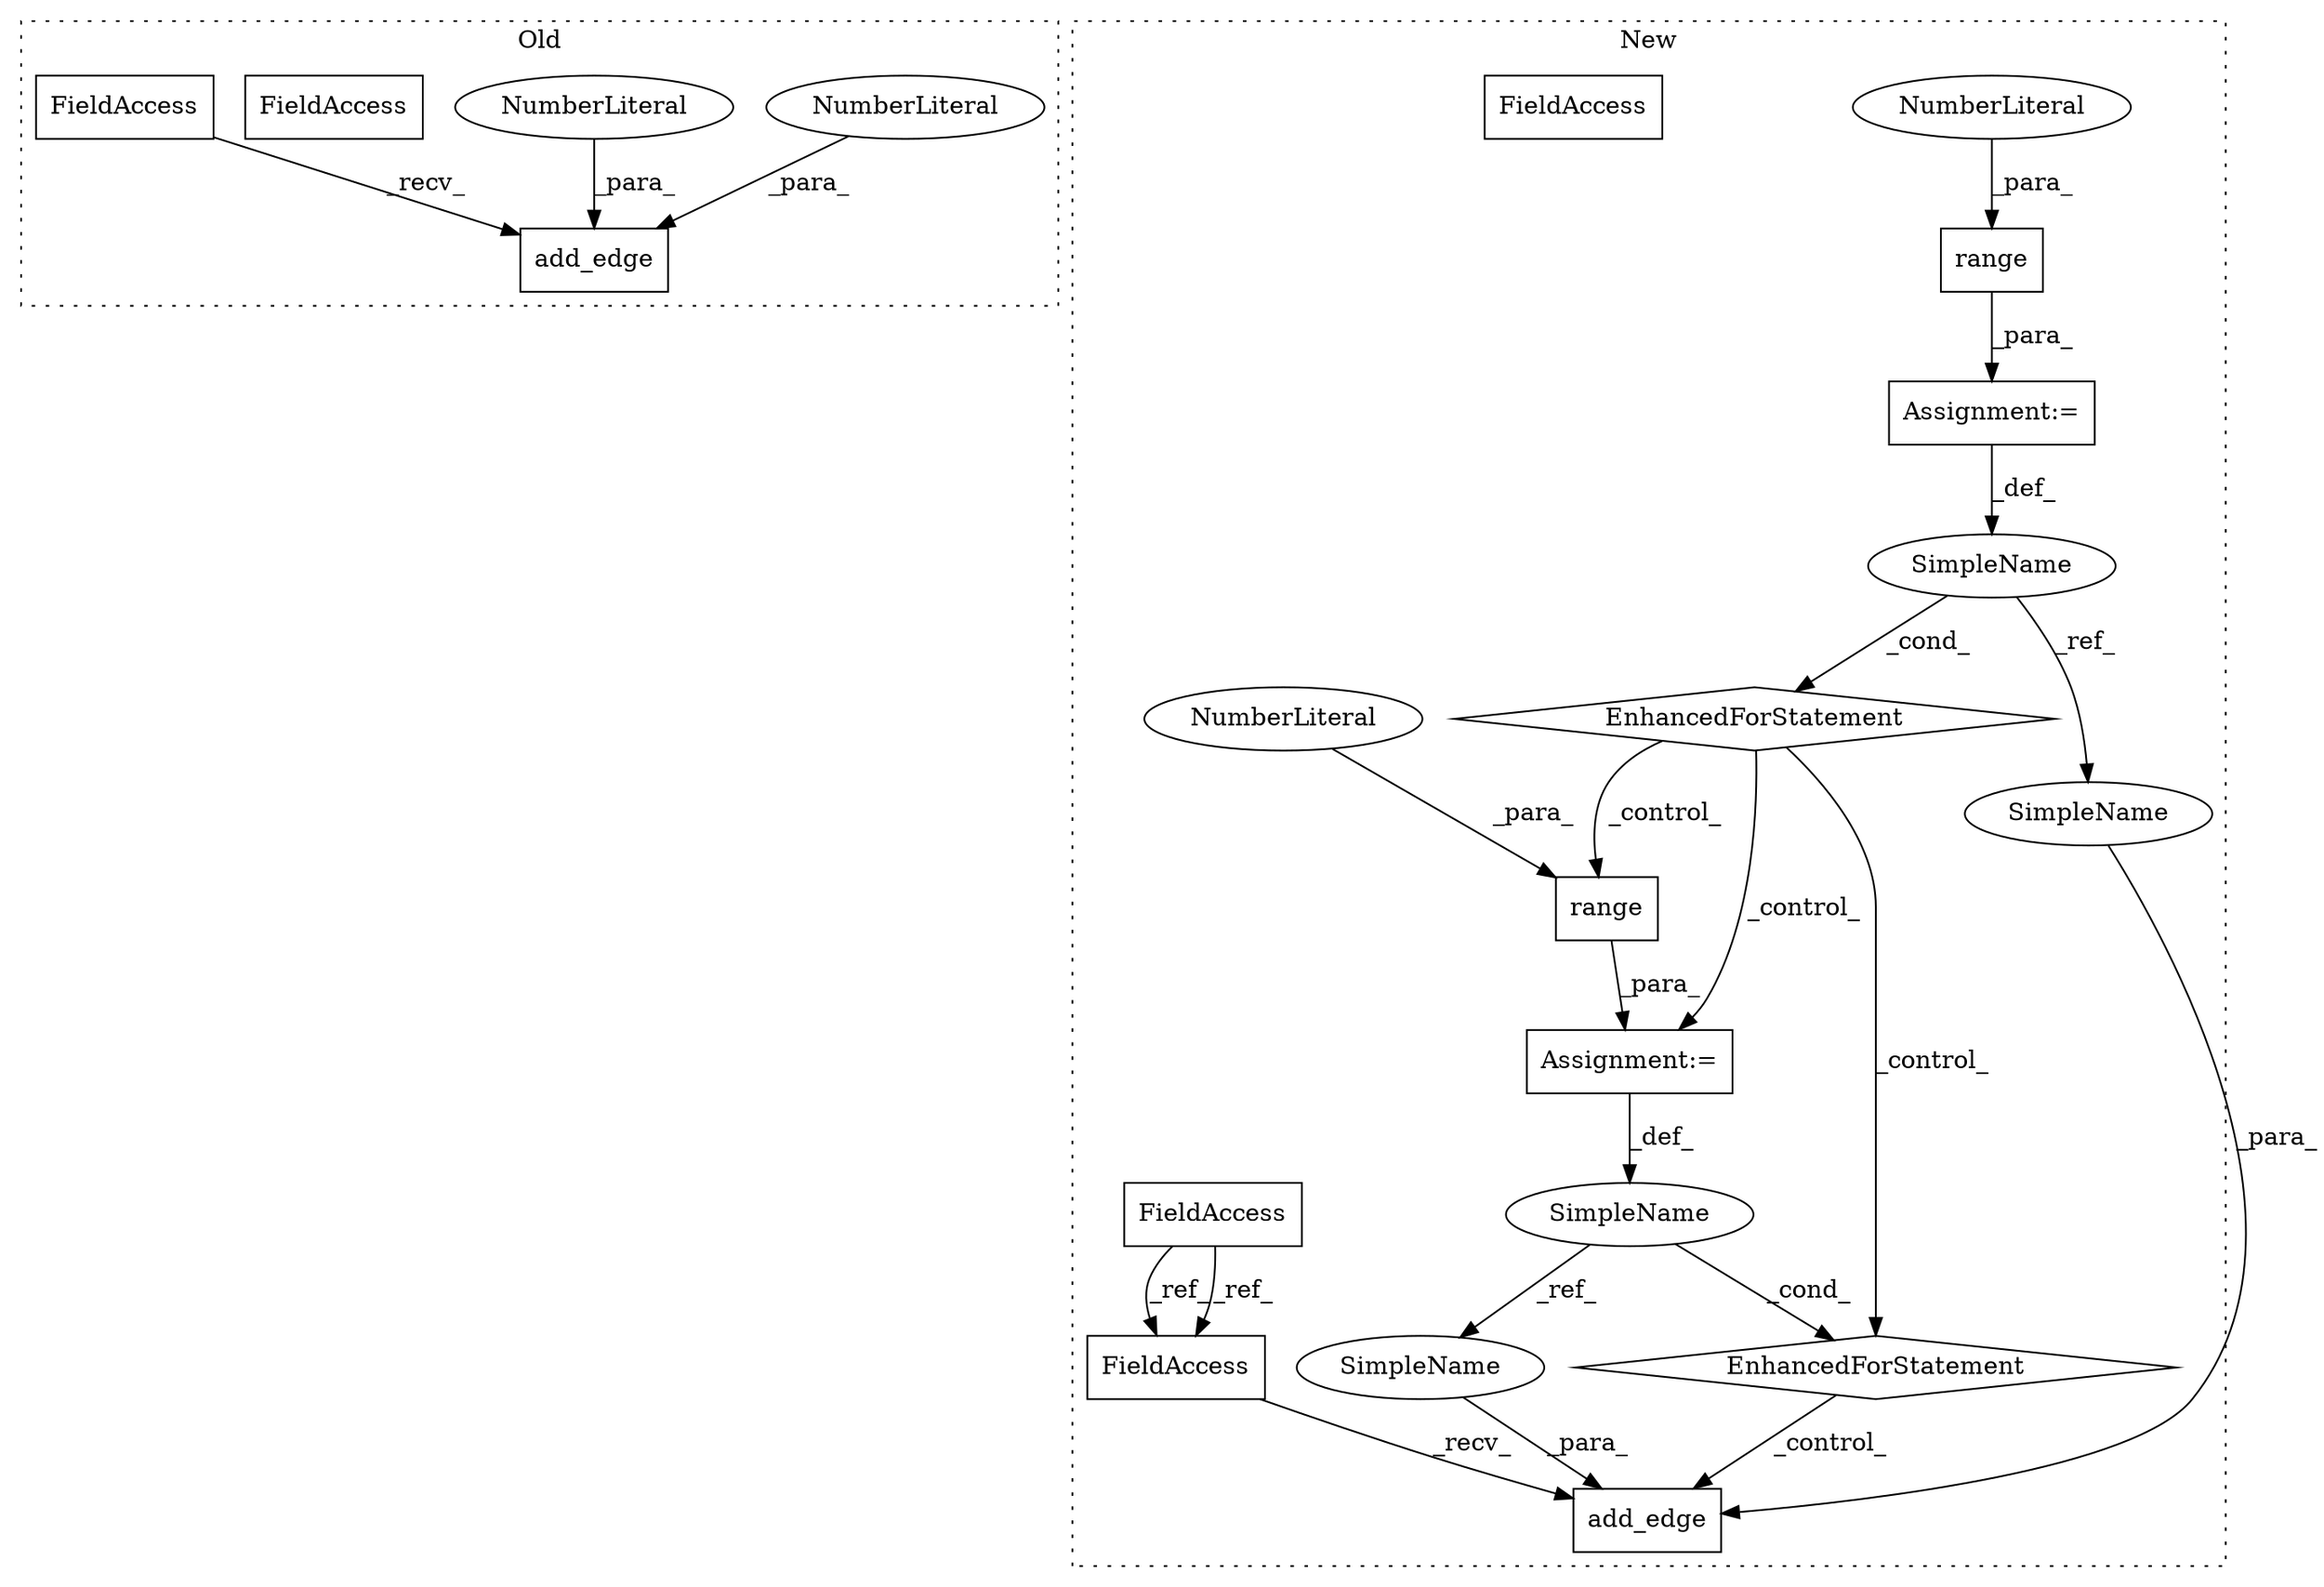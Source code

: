 digraph G {
subgraph cluster0 {
1 [label="add_edge" a="32" s="739,751" l="9,1" shape="box"];
11 [label="NumberLiteral" a="34" s="750" l="1" shape="ellipse"];
12 [label="NumberLiteral" a="34" s="748" l="1" shape="ellipse"];
14 [label="FieldAccess" a="22" s="737" l="1" shape="box"];
21 [label="FieldAccess" a="22" s="737" l="1" shape="box"];
label = "Old";
style="dotted";
}
subgraph cluster1 {
2 [label="add_edge" a="32" s="846,858" l="9,1" shape="box"];
3 [label="Assignment:=" a="7" s="757,832" l="57,2" shape="box"];
4 [label="Assignment:=" a="7" s="676,747" l="53,2" shape="box"];
5 [label="EnhancedForStatement" a="70" s="757,832" l="57,2" shape="diamond"];
6 [label="SimpleName" a="42" s="733" l="1" shape="ellipse"];
7 [label="EnhancedForStatement" a="70" s="676,747" l="53,2" shape="diamond"];
8 [label="SimpleName" a="42" s="818" l="1" shape="ellipse"];
9 [label="range" a="32" s="737,746" l="6,1" shape="box"];
10 [label="NumberLiteral" a="34" s="743" l="3" shape="ellipse"];
13 [label="FieldAccess" a="22" s="844" l="1" shape="box"];
15 [label="range" a="32" s="822,831" l="6,1" shape="box"];
16 [label="NumberLiteral" a="34" s="828" l="3" shape="ellipse"];
17 [label="FieldAccess" a="22" s="658" l="1" shape="box"];
18 [label="SimpleName" a="42" s="857" l="1" shape="ellipse"];
19 [label="FieldAccess" a="22" s="844" l="1" shape="box"];
20 [label="SimpleName" a="42" s="855" l="1" shape="ellipse"];
label = "New";
style="dotted";
}
3 -> 8 [label="_def_"];
4 -> 6 [label="_def_"];
5 -> 2 [label="_control_"];
6 -> 20 [label="_ref_"];
6 -> 7 [label="_cond_"];
7 -> 3 [label="_control_"];
7 -> 15 [label="_control_"];
7 -> 5 [label="_control_"];
8 -> 5 [label="_cond_"];
8 -> 18 [label="_ref_"];
9 -> 4 [label="_para_"];
10 -> 9 [label="_para_"];
11 -> 1 [label="_para_"];
12 -> 1 [label="_para_"];
15 -> 3 [label="_para_"];
16 -> 15 [label="_para_"];
17 -> 19 [label="_ref_"];
17 -> 19 [label="_ref_"];
18 -> 2 [label="_para_"];
19 -> 2 [label="_recv_"];
20 -> 2 [label="_para_"];
21 -> 1 [label="_recv_"];
}